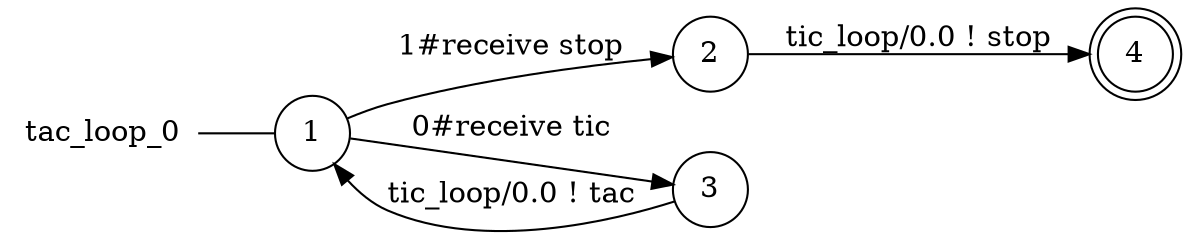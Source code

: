 digraph tac_loop_0 {
	rankdir="LR";
	n_0 [label="tac_loop_0", shape="plaintext"];
	n_1 [id="1", shape=circle, label="1"];
	n_0 -> n_1 [arrowhead=none];
	n_2 [id="4", shape=doublecircle, label="4"];
	n_3 [id="3", shape=circle, label="2"];
	n_4 [id="2", shape=circle, label="3"];

	n_3 -> n_2 [id="[$e|2]", label="tic_loop/0.0 ! stop"];
	n_4 -> n_1 [id="[$e|6]", label="tic_loop/0.0 ! tac"];
	n_1 -> n_3 [id="[$e|1]", label="1#receive stop"];
	n_1 -> n_4 [id="[$e|3]", label="0#receive tic"];
}
